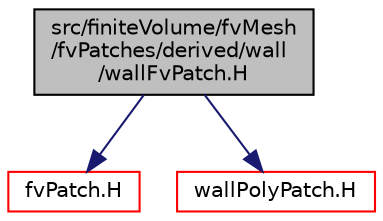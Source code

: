 digraph "src/finiteVolume/fvMesh/fvPatches/derived/wall/wallFvPatch.H"
{
  bgcolor="transparent";
  edge [fontname="Helvetica",fontsize="10",labelfontname="Helvetica",labelfontsize="10"];
  node [fontname="Helvetica",fontsize="10",shape=record];
  Node1 [label="src/finiteVolume/fvMesh\l/fvPatches/derived/wall\l/wallFvPatch.H",height=0.2,width=0.4,color="black", fillcolor="grey75", style="filled", fontcolor="black"];
  Node1 -> Node2 [color="midnightblue",fontsize="10",style="solid",fontname="Helvetica"];
  Node2 [label="fvPatch.H",height=0.2,width=0.4,color="red",URL="$a06050.html"];
  Node1 -> Node3 [color="midnightblue",fontsize="10",style="solid",fontname="Helvetica"];
  Node3 [label="wallPolyPatch.H",height=0.2,width=0.4,color="red",URL="$a08803.html"];
}
